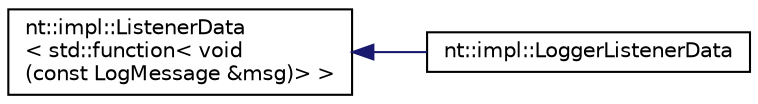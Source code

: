 digraph "Graphical Class Hierarchy"
{
  edge [fontname="Helvetica",fontsize="10",labelfontname="Helvetica",labelfontsize="10"];
  node [fontname="Helvetica",fontsize="10",shape=record];
  rankdir="LR";
  Node1 [label="nt::impl::ListenerData\l\< std::function\< void\l(const LogMessage &msg)\> \>",height=0.2,width=0.4,color="black", fillcolor="white", style="filled",URL="$classnt_1_1impl_1_1ListenerData.html"];
  Node1 -> Node2 [dir="back",color="midnightblue",fontsize="10",style="solid",fontname="Helvetica"];
  Node2 [label="nt::impl::LoggerListenerData",height=0.2,width=0.4,color="black", fillcolor="white", style="filled",URL="$structnt_1_1impl_1_1LoggerListenerData.html"];
}
